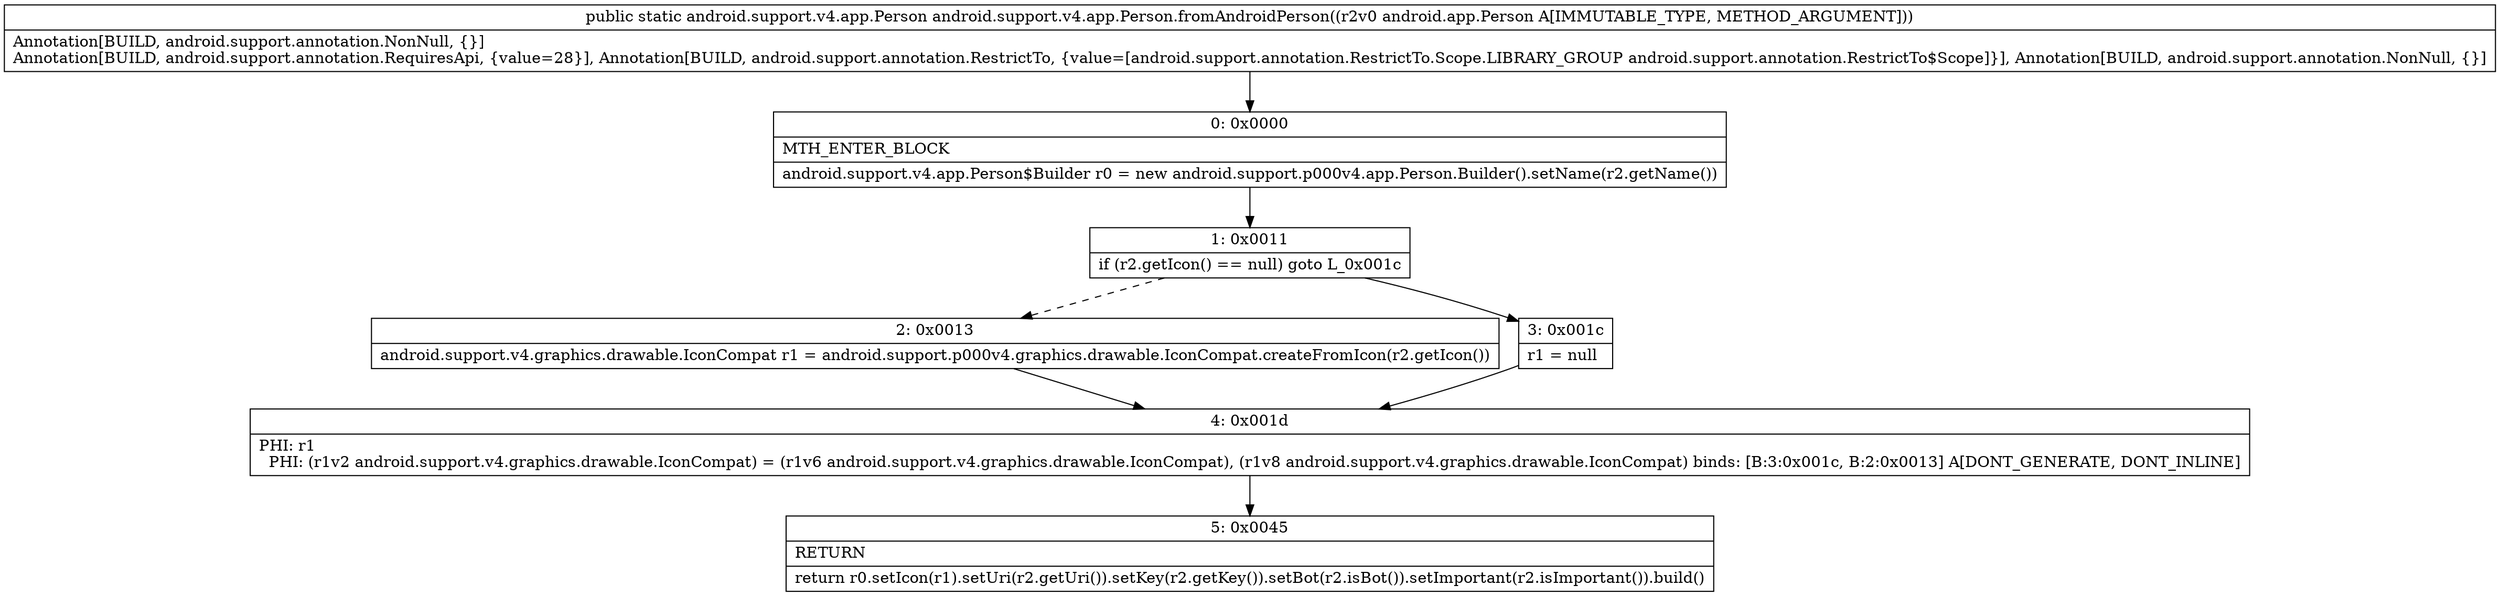 digraph "CFG forandroid.support.v4.app.Person.fromAndroidPerson(Landroid\/app\/Person;)Landroid\/support\/v4\/app\/Person;" {
Node_0 [shape=record,label="{0\:\ 0x0000|MTH_ENTER_BLOCK\l|android.support.v4.app.Person$Builder r0 = new android.support.p000v4.app.Person.Builder().setName(r2.getName())\l}"];
Node_1 [shape=record,label="{1\:\ 0x0011|if (r2.getIcon() == null) goto L_0x001c\l}"];
Node_2 [shape=record,label="{2\:\ 0x0013|android.support.v4.graphics.drawable.IconCompat r1 = android.support.p000v4.graphics.drawable.IconCompat.createFromIcon(r2.getIcon())\l}"];
Node_3 [shape=record,label="{3\:\ 0x001c|r1 = null\l}"];
Node_4 [shape=record,label="{4\:\ 0x001d|PHI: r1 \l  PHI: (r1v2 android.support.v4.graphics.drawable.IconCompat) = (r1v6 android.support.v4.graphics.drawable.IconCompat), (r1v8 android.support.v4.graphics.drawable.IconCompat) binds: [B:3:0x001c, B:2:0x0013] A[DONT_GENERATE, DONT_INLINE]\l}"];
Node_5 [shape=record,label="{5\:\ 0x0045|RETURN\l|return r0.setIcon(r1).setUri(r2.getUri()).setKey(r2.getKey()).setBot(r2.isBot()).setImportant(r2.isImportant()).build()\l}"];
MethodNode[shape=record,label="{public static android.support.v4.app.Person android.support.v4.app.Person.fromAndroidPerson((r2v0 android.app.Person A[IMMUTABLE_TYPE, METHOD_ARGUMENT]))  | Annotation[BUILD, android.support.annotation.NonNull, \{\}]\lAnnotation[BUILD, android.support.annotation.RequiresApi, \{value=28\}], Annotation[BUILD, android.support.annotation.RestrictTo, \{value=[android.support.annotation.RestrictTo.Scope.LIBRARY_GROUP android.support.annotation.RestrictTo$Scope]\}], Annotation[BUILD, android.support.annotation.NonNull, \{\}]\l}"];
MethodNode -> Node_0;
Node_0 -> Node_1;
Node_1 -> Node_2[style=dashed];
Node_1 -> Node_3;
Node_2 -> Node_4;
Node_3 -> Node_4;
Node_4 -> Node_5;
}

